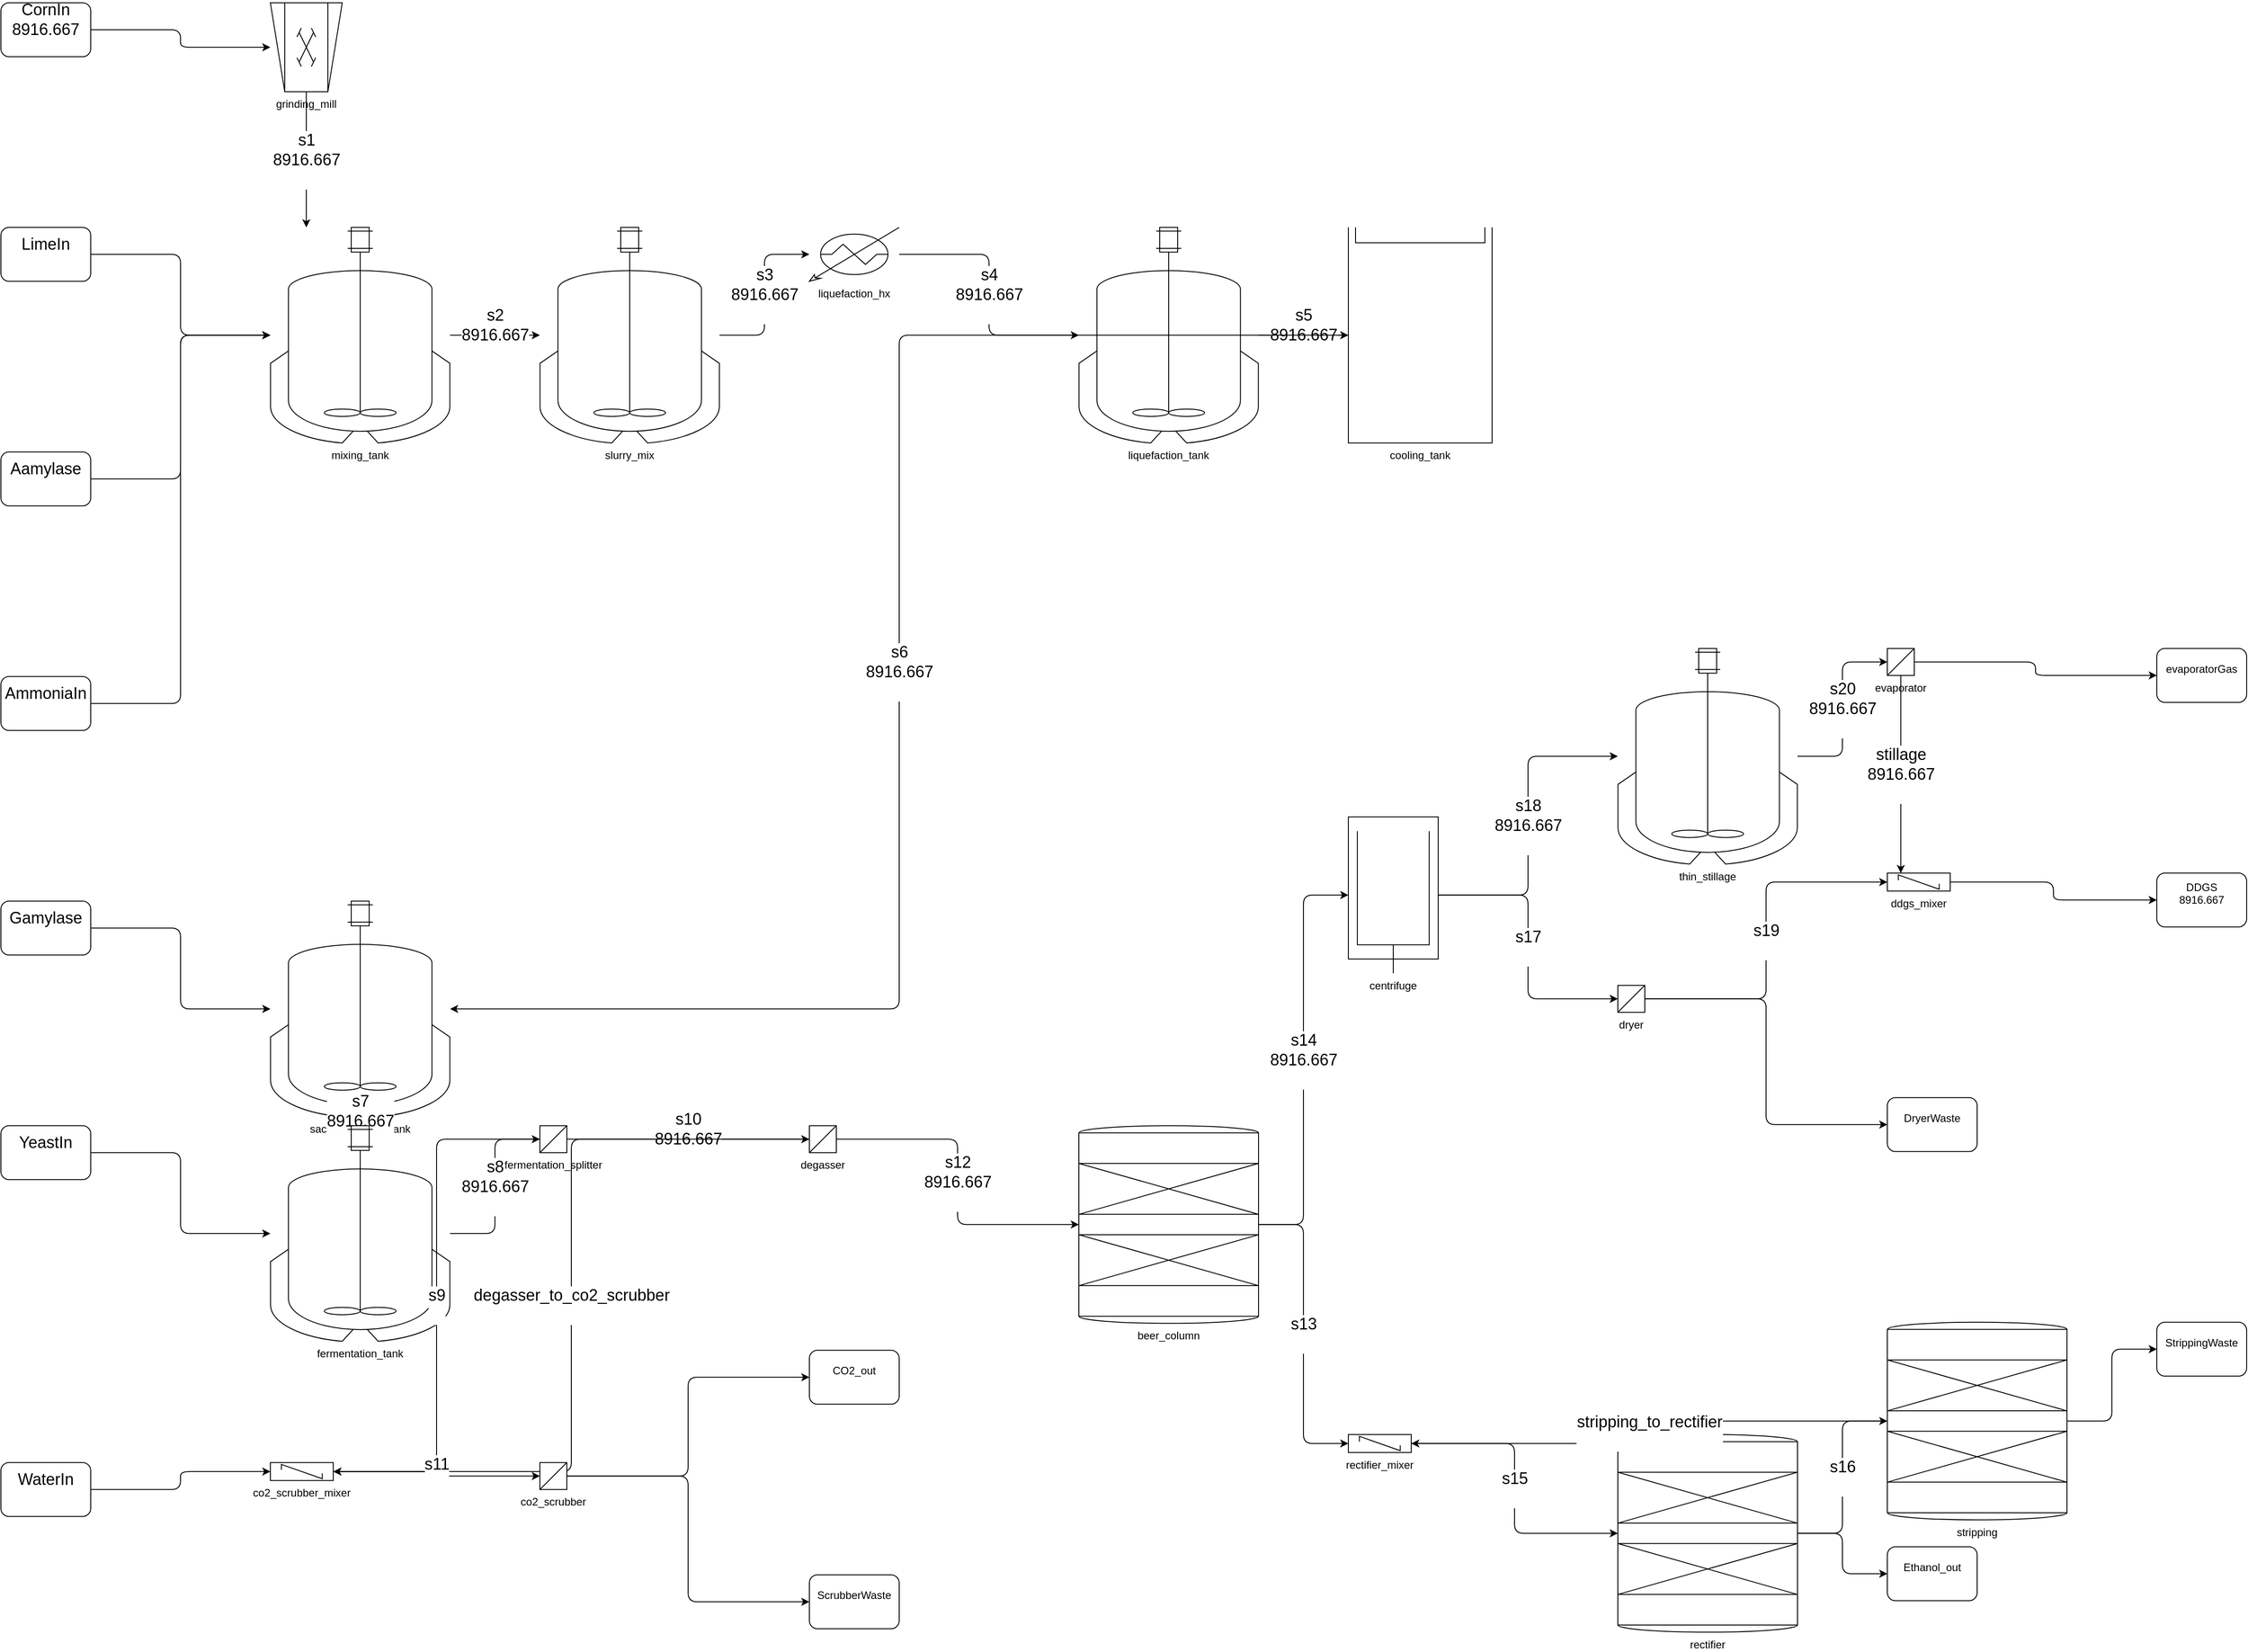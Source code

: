 <?xml version='1.0' encoding='utf-8'?>
<mxGraphModel dx="846" dy="900" grid="1" gridSize="10" guides="1" tooltips="1" connect="1" arrows="1" fold="1" page="1" pageScale="1" pageWidth="1150" pageHeight="1150" math="0" shadow="0"><!--Created by the Sustainable Energy Systems Analysis Group--><root><mxCell id="0" /><mxCell id="1" parent="0" /><mxCell id="grinding_mill" value="grinding_mill" style="shape=mxgraph.pid.crushers_grinding.crusher_(hammer);fillColor=white;verticalLabelPosition=bottom;labelPosition=center;align=center;verticalAlign=top;" vertex="1" parent="1"><mxGeometry x="600.0" y="-767.857" width="80" height="99&#10;" relative="0" as="geometry" /></mxCell><mxCell edge="1" parent="1" id="egrinding_mill-mixing_tank" style="edgeStyle=elbowEdgeStyle;html=1;orthogonal=1;fontFamily=Helvetica;fontSize=18;align=center;" source="grinding_mill" target="mixing_tank" value="s1&#10;8916.667&#10;"><mxGeometry relative="1" as="geometry" /></mxCell><mxCell edge="1" parent="1" id="iCornIn-grinding_mill" style="edgeStyle=elbowEdgeStyle;html=1;orthogonal=1;fontFamily=Helvetica;fontSize=12;align=center;" target="grinding_mill" source="iCornIn"><mxGeometry relative="1" as="geometry" /></mxCell><mxCell id="iCornIn" value="CornIn&#10;8916.667&#10;" style="rounded=1;whiteSpace=wrap;html=1;fontFamily=Helvetica;fontSize=18;align=center;" vertex="1" parent="1"><mxGeometry x="300.0" y="-767.857" width="100" height="60" as="geometry" /></mxCell><mxCell id="mixing_tank" value="mixing_tank" style="shape=mxgraph.pid.vessels.jacketed_mixing_vessel;fillColor=white;verticalLabelPosition=bottom;labelPosition=center;align=center;verticalAlign=top;" vertex="1" parent="1"><mxGeometry x="600.0" y="-517.857" width="200" height="240&#10;" relative="0" as="geometry" /></mxCell><mxCell edge="1" parent="1" id="emixing_tank-slurry_mix" style="edgeStyle=elbowEdgeStyle;html=1;orthogonal=1;fontFamily=Helvetica;fontSize=18;align=center;" source="mixing_tank" target="slurry_mix" value="s2&#10;8916.667&#10;"><mxGeometry relative="1" as="geometry" /></mxCell><mxCell edge="1" parent="1" id="is1-mixing_tank" style="edgeStyle=elbowEdgeStyle;html=1;orthogonal=1;fontFamily=Helvetica;fontSize=12;align=center;"><mxGeometry relative="1" as="geometry" /></mxCell><mxCell edge="1" parent="1" id="iLimeIn-mixing_tank" style="edgeStyle=elbowEdgeStyle;html=1;orthogonal=1;fontFamily=Helvetica;fontSize=12;align=center;" target="mixing_tank" source="iLimeIn"><mxGeometry relative="1" as="geometry" /></mxCell><mxCell id="iLimeIn" value="LimeIn&#10;" style="rounded=1;whiteSpace=wrap;html=1;fontFamily=Helvetica;fontSize=18;align=center;" vertex="1" parent="1"><mxGeometry x="300.0" y="-517.857" width="100" height="60" as="geometry" /></mxCell><mxCell edge="1" parent="1" id="iAamylase-mixing_tank" style="edgeStyle=elbowEdgeStyle;html=1;orthogonal=1;fontFamily=Helvetica;fontSize=12;align=center;" target="mixing_tank" source="iAamylase"><mxGeometry relative="1" as="geometry" /></mxCell><mxCell id="iAamylase" value="Aamylase&#10;" style="rounded=1;whiteSpace=wrap;html=1;fontFamily=Helvetica;fontSize=18;align=center;" vertex="1" parent="1"><mxGeometry x="300.0" y="-267.857" width="100" height="60" as="geometry" /></mxCell><mxCell edge="1" parent="1" id="iAmmoniaIn-mixing_tank" style="edgeStyle=elbowEdgeStyle;html=1;orthogonal=1;fontFamily=Helvetica;fontSize=12;align=center;" target="mixing_tank" source="iAmmoniaIn"><mxGeometry relative="1" as="geometry" /></mxCell><mxCell id="iAmmoniaIn" value="AmmoniaIn&#10;" style="rounded=1;whiteSpace=wrap;html=1;fontFamily=Helvetica;fontSize=18;align=center;" vertex="1" parent="1"><mxGeometry x="300.0" y="-17.857" width="100" height="60" as="geometry" /></mxCell><mxCell id="slurry_mix" value="slurry_mix" style="shape=mxgraph.pid.vessels.jacketed_mixing_vessel;fillColor=white;verticalLabelPosition=bottom;labelPosition=center;align=center;verticalAlign=top;" vertex="1" parent="1"><mxGeometry x="900.0" y="-517.857" width="200" height="240&#10;" relative="0" as="geometry" /></mxCell><mxCell edge="1" parent="1" id="eslurry_mix-liquefaction_hx" style="edgeStyle=elbowEdgeStyle;html=1;orthogonal=1;fontFamily=Helvetica;fontSize=18;align=center;" source="slurry_mix" target="liquefaction_hx" value="s3&#10;8916.667&#10;"><mxGeometry relative="1" as="geometry" /></mxCell><mxCell edge="1" parent="1" id="is2-slurry_mix" style="edgeStyle=elbowEdgeStyle;html=1;orthogonal=1;fontFamily=Helvetica;fontSize=12;align=center;"><mxGeometry relative="1" as="geometry" /></mxCell><mxCell id="liquefaction_hx" value="liquefaction_hx" style="shape=mxgraph.pid.heat_exchangers.heater;fillColor=white;verticalLabelPosition=bottom;labelPosition=center;align=center;verticalAlign=top;" vertex="1" parent="1"><mxGeometry x="1200.0" y="-517.857" width="100" height="60&#10;" relative="0" as="geometry" /></mxCell><mxCell edge="1" parent="1" id="eliquefaction_hx-liquefaction_tank" style="edgeStyle=elbowEdgeStyle;html=1;orthogonal=1;fontFamily=Helvetica;fontSize=18;align=center;" source="liquefaction_hx" target="liquefaction_tank" value="s4&#10;8916.667&#10;"><mxGeometry relative="1" as="geometry" /></mxCell><mxCell edge="1" parent="1" id="is3-liquefaction_hx" style="edgeStyle=elbowEdgeStyle;html=1;orthogonal=1;fontFamily=Helvetica;fontSize=12;align=center;"><mxGeometry relative="1" as="geometry" /></mxCell><mxCell id="liquefaction_tank" value="liquefaction_tank" style="shape=mxgraph.pid.vessels.jacketed_mixing_vessel;fillColor=white;verticalLabelPosition=bottom;labelPosition=center;align=center;verticalAlign=top;" vertex="1" parent="1"><mxGeometry x="1500.0" y="-517.857" width="200" height="240&#10;" relative="0" as="geometry" /></mxCell><mxCell edge="1" parent="1" id="eliquefaction_tank-cooling_tank" style="edgeStyle=elbowEdgeStyle;html=1;orthogonal=1;fontFamily=Helvetica;fontSize=18;align=center;" source="liquefaction_tank" target="cooling_tank" value="s5&#10;8916.667&#10;"><mxGeometry relative="1" as="geometry" /></mxCell><mxCell edge="1" parent="1" id="is4-liquefaction_tank" style="edgeStyle=elbowEdgeStyle;html=1;orthogonal=1;fontFamily=Helvetica;fontSize=12;align=center;"><mxGeometry relative="1" as="geometry" /></mxCell><mxCell id="cooling_tank" value="cooling_tank" style="shape=mxgraph.pid.vessels.tank_(floating_roof);fillColor=white;verticalLabelPosition=bottom;labelPosition=center;align=center;verticalAlign=top;" vertex="1" parent="1"><mxGeometry x="1800.0" y="-517.857" width="160" height="240&#10;" relative="0" as="geometry" /></mxCell><mxCell edge="1" parent="1" id="ecooling_tank-saccharification_tank" style="edgeStyle=elbowEdgeStyle;html=1;orthogonal=1;fontFamily=Helvetica;fontSize=18;align=center;" source="cooling_tank" target="saccharification_tank" value="s6&#10;8916.667&#10;"><mxGeometry relative="1" as="geometry" /></mxCell><mxCell edge="1" parent="1" id="is5-cooling_tank" style="edgeStyle=elbowEdgeStyle;html=1;orthogonal=1;fontFamily=Helvetica;fontSize=12;align=center;"><mxGeometry relative="1" as="geometry" /></mxCell><mxCell id="saccharification_tank" value="saccharification_tank" style="shape=mxgraph.pid.vessels.jacketed_mixing_vessel;fillColor=white;verticalLabelPosition=bottom;labelPosition=center;align=center;verticalAlign=top;" vertex="1" parent="1"><mxGeometry x="600.0" y="232.143" width="200" height="240&#10;" relative="0" as="geometry" /></mxCell><mxCell edge="1" parent="1" id="esaccharification_tank-fermentation_tank" style="edgeStyle=elbowEdgeStyle;html=1;orthogonal=1;fontFamily=Helvetica;fontSize=18;align=center;" source="saccharification_tank" target="fermentation_tank" value="s7&#10;8916.667&#10;"><mxGeometry relative="1" as="geometry" /></mxCell><mxCell edge="1" parent="1" id="is6-saccharification_tank" style="edgeStyle=elbowEdgeStyle;html=1;orthogonal=1;fontFamily=Helvetica;fontSize=12;align=center;"><mxGeometry relative="1" as="geometry" /></mxCell><mxCell edge="1" parent="1" id="iGamylase-saccharification_tank" style="edgeStyle=elbowEdgeStyle;html=1;orthogonal=1;fontFamily=Helvetica;fontSize=12;align=center;" target="saccharification_tank" source="iGamylase"><mxGeometry relative="1" as="geometry" /></mxCell><mxCell id="iGamylase" value="Gamylase&#10;" style="rounded=1;whiteSpace=wrap;html=1;fontFamily=Helvetica;fontSize=18;align=center;" vertex="1" parent="1"><mxGeometry x="300.0" y="232.143" width="100" height="60" as="geometry" /></mxCell><mxCell id="fermentation_tank" value="fermentation_tank" style="shape=mxgraph.pid.vessels.jacketed_mixing_vessel;fillColor=white;verticalLabelPosition=bottom;labelPosition=center;align=center;verticalAlign=top;" vertex="1" parent="1"><mxGeometry x="600.0" y="482.143" width="200" height="240&#10;" relative="0" as="geometry" /></mxCell><mxCell edge="1" parent="1" id="efermentation_tank-fermentation_splitter" style="edgeStyle=elbowEdgeStyle;html=1;orthogonal=1;fontFamily=Helvetica;fontSize=18;align=center;" source="fermentation_tank" target="fermentation_splitter" value="s8&#10;8916.667&#10;"><mxGeometry relative="1" as="geometry" /></mxCell><mxCell edge="1" parent="1" id="is7-fermentation_tank" style="edgeStyle=elbowEdgeStyle;html=1;orthogonal=1;fontFamily=Helvetica;fontSize=12;align=center;"><mxGeometry relative="1" as="geometry" /></mxCell><mxCell edge="1" parent="1" id="iYeastIn-fermentation_tank" style="edgeStyle=elbowEdgeStyle;html=1;orthogonal=1;fontFamily=Helvetica;fontSize=12;align=center;" target="fermentation_tank" source="iYeastIn"><mxGeometry relative="1" as="geometry" /></mxCell><mxCell id="iYeastIn" value="YeastIn&#10;" style="rounded=1;whiteSpace=wrap;html=1;fontFamily=Helvetica;fontSize=18;align=center;" vertex="1" parent="1"><mxGeometry x="300.0" y="482.143" width="100" height="60" as="geometry" /></mxCell><mxCell id="fermentation_splitter" value="fermentation_splitter" style="shape=mxgraph.pid.filters.filter;fillColor=white;verticalLabelPosition=bottom;labelPosition=center;align=center;verticalAlign=top;" vertex="1" parent="1"><mxGeometry x="900.0" y="482.143" width="30" height="30&#10;" relative="0" as="geometry" /></mxCell><mxCell edge="1" parent="1" id="efermentation_splitter-co2_scrubber_mixer" style="edgeStyle=elbowEdgeStyle;html=1;orthogonal=1;fontFamily=Helvetica;fontSize=18;align=center;" source="fermentation_splitter" target="co2_scrubber_mixer" value="s9&#10;"><mxGeometry relative="1" as="geometry" /></mxCell><mxCell edge="1" parent="1" id="efermentation_splitter-degasser" style="edgeStyle=elbowEdgeStyle;html=1;orthogonal=1;fontFamily=Helvetica;fontSize=18;align=center;" source="fermentation_splitter" target="degasser" value="s10&#10;8916.667&#10;"><mxGeometry relative="1" as="geometry" /></mxCell><mxCell edge="1" parent="1" id="is8-fermentation_splitter" style="edgeStyle=elbowEdgeStyle;html=1;orthogonal=1;fontFamily=Helvetica;fontSize=12;align=center;"><mxGeometry relative="1" as="geometry" /></mxCell><mxCell id="degasser" value="degasser" style="shape=mxgraph.pid.filters.filter;fillColor=white;verticalLabelPosition=bottom;labelPosition=center;align=center;verticalAlign=top;" vertex="1" parent="1"><mxGeometry x="1200.0" y="482.143" width="30" height="30&#10;" relative="0" as="geometry" /></mxCell><mxCell edge="1" parent="1" id="edegasser-co2_scrubber_mixer" style="edgeStyle=elbowEdgeStyle;html=1;orthogonal=1;fontFamily=Helvetica;fontSize=18;align=center;" source="degasser" target="co2_scrubber_mixer" value="degasser_to_co2_scrubber&#10;"><mxGeometry relative="1" as="geometry" /></mxCell><mxCell edge="1" parent="1" id="edegasser-beer_column" style="edgeStyle=elbowEdgeStyle;html=1;orthogonal=1;fontFamily=Helvetica;fontSize=18;align=center;" source="degasser" target="beer_column" value="s12&#10;8916.667&#10;"><mxGeometry relative="1" as="geometry" /></mxCell><mxCell edge="1" parent="1" id="is10-degasser" style="edgeStyle=elbowEdgeStyle;html=1;orthogonal=1;fontFamily=Helvetica;fontSize=12;align=center;"><mxGeometry relative="1" as="geometry" /></mxCell><mxCell id="beer_column" value="beer_column" style="shape=mxgraph.pid.vessels.tower_with_packing;fillColor=white;verticalLabelPosition=bottom;labelPosition=center;align=center;verticalAlign=top;" vertex="1" parent="1"><mxGeometry x="1500.0" y="482.143" width="200" height="220&#10;" relative="0" as="geometry" /></mxCell><mxCell edge="1" parent="1" id="ebeer_column-rectifier_mixer" style="edgeStyle=elbowEdgeStyle;html=1;orthogonal=1;fontFamily=Helvetica;fontSize=18;align=center;" source="beer_column" target="rectifier_mixer" value="s13&#10;"><mxGeometry relative="1" as="geometry" /></mxCell><mxCell edge="1" parent="1" id="ebeer_column-centrifuge" style="edgeStyle=elbowEdgeStyle;html=1;orthogonal=1;fontFamily=Helvetica;fontSize=18;align=center;" source="beer_column" target="centrifuge" value="s14&#10;8916.667&#10;"><mxGeometry relative="1" as="geometry" /></mxCell><mxCell edge="1" parent="1" id="is12-beer_column" style="edgeStyle=elbowEdgeStyle;html=1;orthogonal=1;fontFamily=Helvetica;fontSize=12;align=center;"><mxGeometry relative="1" as="geometry" /></mxCell><mxCell id="centrifuge" value="centrifuge" style="shape=mxgraph.pid.centrifuges.centrifuge_(solid_shell);fillColor=white;verticalLabelPosition=bottom;labelPosition=center;align=center;verticalAlign=top;" vertex="1" parent="1"><mxGeometry x="1800.0" y="138.393" width="100" height="174&#10;" relative="0" as="geometry" /></mxCell><mxCell edge="1" parent="1" id="ecentrifuge-dryer" style="edgeStyle=elbowEdgeStyle;html=1;orthogonal=1;fontFamily=Helvetica;fontSize=18;align=center;" source="centrifuge" target="dryer" value="s17&#10;"><mxGeometry relative="1" as="geometry" /></mxCell><mxCell edge="1" parent="1" id="ecentrifuge-thin_stillage" style="edgeStyle=elbowEdgeStyle;html=1;orthogonal=1;fontFamily=Helvetica;fontSize=18;align=center;" source="centrifuge" target="thin_stillage" value="s18&#10;8916.667&#10;"><mxGeometry relative="1" as="geometry" /></mxCell><mxCell edge="1" parent="1" id="is14-centrifuge" style="edgeStyle=elbowEdgeStyle;html=1;orthogonal=1;fontFamily=Helvetica;fontSize=12;align=center;"><mxGeometry relative="1" as="geometry" /></mxCell><mxCell id="thin_stillage" value="thin_stillage" style="shape=mxgraph.pid.vessels.jacketed_mixing_vessel;fillColor=white;verticalLabelPosition=bottom;labelPosition=center;align=center;verticalAlign=top;" vertex="1" parent="1"><mxGeometry x="2100.0" y="-49.107" width="200" height="240&#10;" relative="0" as="geometry" /></mxCell><mxCell edge="1" parent="1" id="ethin_stillage-evaporator" style="edgeStyle=elbowEdgeStyle;html=1;orthogonal=1;fontFamily=Helvetica;fontSize=18;align=center;" source="thin_stillage" target="evaporator" value="s20&#10;8916.667&#10;"><mxGeometry relative="1" as="geometry" /></mxCell><mxCell edge="1" parent="1" id="is18-thin_stillage" style="edgeStyle=elbowEdgeStyle;html=1;orthogonal=1;fontFamily=Helvetica;fontSize=12;align=center;"><mxGeometry relative="1" as="geometry" /></mxCell><mxCell id="evaporator" value="evaporator" style="shape=mxgraph.pid.filters.filter;fillColor=white;verticalLabelPosition=bottom;labelPosition=center;align=center;verticalAlign=top;" vertex="1" parent="1"><mxGeometry x="2400.0" y="-49.107" width="30" height="30&#10;" relative="0" as="geometry" /></mxCell><mxCell edge="1" parent="1" source="evaporator" target="oevaporatorGas" style="edgeStyle=elbowEdgeStyle;html=1;orthogonal=1;fontFamily=Helvetica;fontSize=18;align=center;"><mxGeometry relative="1" as="geometry" /></mxCell><mxCell id="oevaporatorGas" value="evaporatorGas&#10;" style="rounded=1;whiteSpace=wrap;html=1;fontFamily=Helvetica;fontSize=12;align=center;" vertex="1" parent="1"><mxGeometry x="2700.0" y="-49.107" width="100" height="60" as="geometry" /></mxCell><mxCell edge="1" parent="1" id="eevaporator-ddgs_mixer" style="edgeStyle=elbowEdgeStyle;html=1;orthogonal=1;fontFamily=Helvetica;fontSize=18;align=center;" source="evaporator" target="ddgs_mixer" value="stillage&#10;8916.667&#10;"><mxGeometry relative="1" as="geometry" /></mxCell><mxCell edge="1" parent="1" id="is20-evaporator" style="edgeStyle=elbowEdgeStyle;html=1;orthogonal=1;fontFamily=Helvetica;fontSize=12;align=center;"><mxGeometry relative="1" as="geometry" /></mxCell><mxCell id="dryer" value="dryer" style="shape=mxgraph.pid.filters.filter;fillColor=white;verticalLabelPosition=bottom;labelPosition=center;align=center;verticalAlign=top;" vertex="1" parent="1"><mxGeometry x="2100.0" y="325.893" width="30" height="30&#10;" relative="0" as="geometry" /></mxCell><mxCell edge="1" parent="1" id="edryer-ddgs_mixer" style="edgeStyle=elbowEdgeStyle;html=1;orthogonal=1;fontFamily=Helvetica;fontSize=18;align=center;" source="dryer" target="ddgs_mixer" value="s19&#10;"><mxGeometry relative="1" as="geometry" /></mxCell><mxCell edge="1" parent="1" source="dryer" target="oDryerWaste" style="edgeStyle=elbowEdgeStyle;html=1;orthogonal=1;fontFamily=Helvetica;fontSize=18;align=center;"><mxGeometry relative="1" as="geometry" /></mxCell><mxCell id="oDryerWaste" value="DryerWaste&#10;" style="rounded=1;whiteSpace=wrap;html=1;fontFamily=Helvetica;fontSize=12;align=center;" vertex="1" parent="1"><mxGeometry x="2400.0" y="450.893" width="100" height="60" as="geometry" /></mxCell><mxCell edge="1" parent="1" id="is17-dryer" style="edgeStyle=elbowEdgeStyle;html=1;orthogonal=1;fontFamily=Helvetica;fontSize=12;align=center;"><mxGeometry relative="1" as="geometry" /></mxCell><mxCell id="ddgs_mixer" value="ddgs_mixer" style="shape=mxgraph.pid.mixers.in-line_static_mixer;fillColor=white;verticalLabelPosition=bottom;labelPosition=center;align=center;verticalAlign=top;" vertex="1" parent="1"><mxGeometry x="2400.0" y="200.893" width="70" height="20&#10;" relative="0" as="geometry" /></mxCell><mxCell edge="1" parent="1" source="ddgs_mixer" target="oDDGS" style="edgeStyle=elbowEdgeStyle;html=1;orthogonal=1;fontFamily=Helvetica;fontSize=18;align=center;"><mxGeometry relative="1" as="geometry" /></mxCell><mxCell id="oDDGS" value="DDGS&#10;8916.667&#10;" style="rounded=1;whiteSpace=wrap;html=1;fontFamily=Helvetica;fontSize=12;align=center;" vertex="1" parent="1"><mxGeometry x="2700.0" y="200.893" width="100" height="60" as="geometry" /></mxCell><mxCell edge="1" parent="1" id="is19-ddgs_mixer" style="edgeStyle=elbowEdgeStyle;html=1;orthogonal=1;fontFamily=Helvetica;fontSize=12;align=center;"><mxGeometry relative="1" as="geometry" /></mxCell><mxCell edge="1" parent="1" id="istillage-ddgs_mixer" style="edgeStyle=elbowEdgeStyle;html=1;orthogonal=1;fontFamily=Helvetica;fontSize=12;align=center;"><mxGeometry relative="1" as="geometry" /></mxCell><mxCell id="rectifier_mixer" value="rectifier_mixer" style="shape=mxgraph.pid.mixers.in-line_static_mixer;fillColor=white;verticalLabelPosition=bottom;labelPosition=center;align=center;verticalAlign=top;" vertex="1" parent="1"><mxGeometry x="1800.0" y="825.893" width="70" height="20&#10;" relative="0" as="geometry" /></mxCell><mxCell edge="1" parent="1" id="erectifier_mixer-rectifier" style="edgeStyle=elbowEdgeStyle;html=1;orthogonal=1;fontFamily=Helvetica;fontSize=18;align=center;" source="rectifier_mixer" target="rectifier" value="s15&#10;"><mxGeometry relative="1" as="geometry" /></mxCell><mxCell edge="1" parent="1" id="is13-rectifier_mixer" style="edgeStyle=elbowEdgeStyle;html=1;orthogonal=1;fontFamily=Helvetica;fontSize=12;align=center;"><mxGeometry relative="1" as="geometry" /></mxCell><mxCell edge="1" parent="1" id="istripping_to_rectifier-rectifier_mixer" style="edgeStyle=elbowEdgeStyle;html=1;orthogonal=1;fontFamily=Helvetica;fontSize=12;align=center;"><mxGeometry relative="1" as="geometry" /></mxCell><mxCell id="rectifier" value="rectifier" style="shape=mxgraph.pid.vessels.tower_with_packing;fillColor=white;verticalLabelPosition=bottom;labelPosition=center;align=center;verticalAlign=top;" vertex="1" parent="1"><mxGeometry x="2100.0" y="825.893" width="200" height="220&#10;" relative="0" as="geometry" /></mxCell><mxCell edge="1" parent="1" source="rectifier" target="oEthanol_out" style="edgeStyle=elbowEdgeStyle;html=1;orthogonal=1;fontFamily=Helvetica;fontSize=18;align=center;"><mxGeometry relative="1" as="geometry" /></mxCell><mxCell id="oEthanol_out" value="Ethanol_out&#10;" style="rounded=1;whiteSpace=wrap;html=1;fontFamily=Helvetica;fontSize=12;align=center;" vertex="1" parent="1"><mxGeometry x="2400.0" y="950.893" width="100" height="60" as="geometry" /></mxCell><mxCell edge="1" parent="1" id="erectifier-stripping" style="edgeStyle=elbowEdgeStyle;html=1;orthogonal=1;fontFamily=Helvetica;fontSize=18;align=center;" source="rectifier" target="stripping" value="s16&#10;"><mxGeometry relative="1" as="geometry" /></mxCell><mxCell edge="1" parent="1" id="is15-rectifier" style="edgeStyle=elbowEdgeStyle;html=1;orthogonal=1;fontFamily=Helvetica;fontSize=12;align=center;"><mxGeometry relative="1" as="geometry" /></mxCell><mxCell id="stripping" value="stripping" style="shape=mxgraph.pid.vessels.tower_with_packing;fillColor=white;verticalLabelPosition=bottom;labelPosition=center;align=center;verticalAlign=top;" vertex="1" parent="1"><mxGeometry x="2400.0" y="700.893" width="200" height="220&#10;" relative="0" as="geometry" /></mxCell><mxCell edge="1" parent="1" id="estripping-rectifier_mixer" style="edgeStyle=elbowEdgeStyle;html=1;orthogonal=1;fontFamily=Helvetica;fontSize=18;align=center;" source="stripping" target="rectifier_mixer" value="stripping_to_rectifier&#10;"><mxGeometry relative="1" as="geometry" /></mxCell><mxCell edge="1" parent="1" source="stripping" target="oStrippingWaste" style="edgeStyle=elbowEdgeStyle;html=1;orthogonal=1;fontFamily=Helvetica;fontSize=18;align=center;"><mxGeometry relative="1" as="geometry" /></mxCell><mxCell id="oStrippingWaste" value="StrippingWaste&#10;" style="rounded=1;whiteSpace=wrap;html=1;fontFamily=Helvetica;fontSize=12;align=center;" vertex="1" parent="1"><mxGeometry x="2700.0" y="700.893" width="100" height="60" as="geometry" /></mxCell><mxCell edge="1" parent="1" id="is16-stripping" style="edgeStyle=elbowEdgeStyle;html=1;orthogonal=1;fontFamily=Helvetica;fontSize=12;align=center;"><mxGeometry relative="1" as="geometry" /></mxCell><mxCell id="co2_scrubber_mixer" value="co2_scrubber_mixer" style="shape=mxgraph.pid.mixers.in-line_static_mixer;fillColor=white;verticalLabelPosition=bottom;labelPosition=center;align=center;verticalAlign=top;" vertex="1" parent="1"><mxGeometry x="600.0" y="857.143" width="70" height="20&#10;" relative="0" as="geometry" /></mxCell><mxCell edge="1" parent="1" id="eco2_scrubber_mixer-co2_scrubber" style="edgeStyle=elbowEdgeStyle;html=1;orthogonal=1;fontFamily=Helvetica;fontSize=18;align=center;" source="co2_scrubber_mixer" target="co2_scrubber" value="s11&#10;"><mxGeometry relative="1" as="geometry" /></mxCell><mxCell edge="1" parent="1" id="is9-co2_scrubber_mixer" style="edgeStyle=elbowEdgeStyle;html=1;orthogonal=1;fontFamily=Helvetica;fontSize=12;align=center;"><mxGeometry relative="1" as="geometry" /></mxCell><mxCell edge="1" parent="1" id="iWaterIn-co2_scrubber_mixer" style="edgeStyle=elbowEdgeStyle;html=1;orthogonal=1;fontFamily=Helvetica;fontSize=12;align=center;" target="co2_scrubber_mixer" source="iWaterIn"><mxGeometry relative="1" as="geometry" /></mxCell><mxCell id="iWaterIn" value="WaterIn&#10;" style="rounded=1;whiteSpace=wrap;html=1;fontFamily=Helvetica;fontSize=18;align=center;" vertex="1" parent="1"><mxGeometry x="300.0" y="857.143" width="100" height="60" as="geometry" /></mxCell><mxCell edge="1" parent="1" id="idegasser_to_co2_scrubber-co2_scrubber_mixer" style="edgeStyle=elbowEdgeStyle;html=1;orthogonal=1;fontFamily=Helvetica;fontSize=12;align=center;"><mxGeometry relative="1" as="geometry" /></mxCell><mxCell id="co2_scrubber" value="co2_scrubber" style="shape=mxgraph.pid.filters.filter;fillColor=white;verticalLabelPosition=bottom;labelPosition=center;align=center;verticalAlign=top;" vertex="1" parent="1"><mxGeometry x="900.0" y="857.143" width="30" height="30&#10;" relative="0" as="geometry" /></mxCell><mxCell edge="1" parent="1" source="co2_scrubber" target="oCO2_out" style="edgeStyle=elbowEdgeStyle;html=1;orthogonal=1;fontFamily=Helvetica;fontSize=18;align=center;"><mxGeometry relative="1" as="geometry" /></mxCell><mxCell id="oCO2_out" value="CO2_out&#10;" style="rounded=1;whiteSpace=wrap;html=1;fontFamily=Helvetica;fontSize=12;align=center;" vertex="1" parent="1"><mxGeometry x="1200.0" y="732.143" width="100" height="60" as="geometry" /></mxCell><mxCell edge="1" parent="1" source="co2_scrubber" target="oScrubberWaste" style="edgeStyle=elbowEdgeStyle;html=1;orthogonal=1;fontFamily=Helvetica;fontSize=18;align=center;"><mxGeometry relative="1" as="geometry" /></mxCell><mxCell id="oScrubberWaste" value="ScrubberWaste&#10;" style="rounded=1;whiteSpace=wrap;html=1;fontFamily=Helvetica;fontSize=12;align=center;" vertex="1" parent="1"><mxGeometry x="1200.0" y="982.143" width="100" height="60" as="geometry" /></mxCell><mxCell edge="1" parent="1" id="is11-co2_scrubber" style="edgeStyle=elbowEdgeStyle;html=1;orthogonal=1;fontFamily=Helvetica;fontSize=12;align=center;"><mxGeometry relative="1" as="geometry" /></mxCell></root></mxGraphModel>